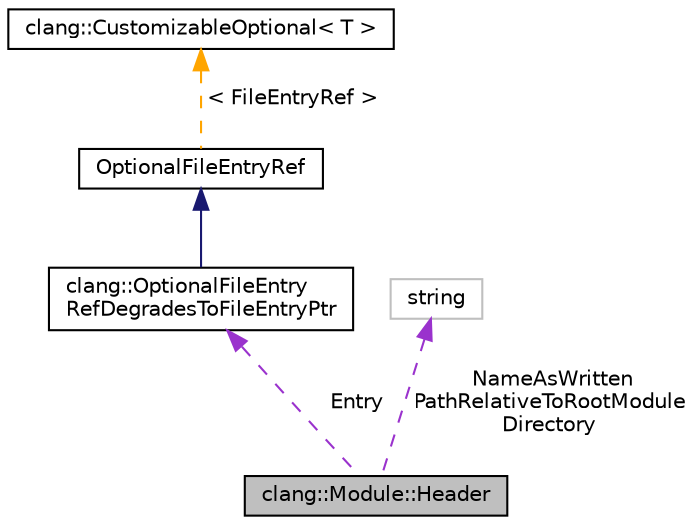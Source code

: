 digraph "clang::Module::Header"
{
 // LATEX_PDF_SIZE
  bgcolor="transparent";
  edge [fontname="Helvetica",fontsize="10",labelfontname="Helvetica",labelfontsize="10"];
  node [fontname="Helvetica",fontsize="10",shape=record];
  Node1 [label="clang::Module::Header",height=0.2,width=0.4,color="black", fillcolor="grey75", style="filled", fontcolor="black",tooltip="Information about a header directive as found in the module map file."];
  Node2 -> Node1 [dir="back",color="darkorchid3",fontsize="10",style="dashed",label=" Entry" ,fontname="Helvetica"];
  Node2 [label="clang::OptionalFileEntry\lRefDegradesToFileEntryPtr",height=0.2,width=0.4,color="black",URL="$classclang_1_1OptionalFileEntryRefDegradesToFileEntryPtr.html",tooltip="Wrapper around OptionalFileEntryRef that degrades to 'const FileEntry*', facilitating incremental pat..."];
  Node3 -> Node2 [dir="back",color="midnightblue",fontsize="10",style="solid",fontname="Helvetica"];
  Node3 [label="OptionalFileEntryRef",height=0.2,width=0.4,color="black",URL="$classclang_1_1CustomizableOptional.html",tooltip=" "];
  Node4 -> Node3 [dir="back",color="orange",fontsize="10",style="dashed",label=" \< FileEntryRef \>" ,fontname="Helvetica"];
  Node4 [label="clang::CustomizableOptional\< T \>",height=0.2,width=0.4,color="black",URL="$classclang_1_1CustomizableOptional.html",tooltip=" "];
  Node5 -> Node1 [dir="back",color="darkorchid3",fontsize="10",style="dashed",label=" NameAsWritten\nPathRelativeToRootModule\lDirectory" ,fontname="Helvetica"];
  Node5 [label="string",height=0.2,width=0.4,color="grey75",tooltip=" "];
}
